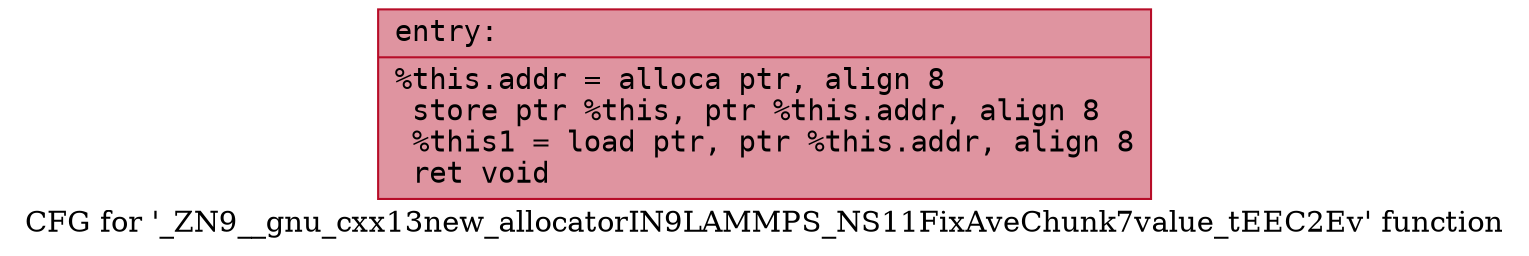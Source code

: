 digraph "CFG for '_ZN9__gnu_cxx13new_allocatorIN9LAMMPS_NS11FixAveChunk7value_tEEC2Ev' function" {
	label="CFG for '_ZN9__gnu_cxx13new_allocatorIN9LAMMPS_NS11FixAveChunk7value_tEEC2Ev' function";

	Node0x5612895784a0 [shape=record,color="#b70d28ff", style=filled, fillcolor="#b70d2870" fontname="Courier",label="{entry:\l|  %this.addr = alloca ptr, align 8\l  store ptr %this, ptr %this.addr, align 8\l  %this1 = load ptr, ptr %this.addr, align 8\l  ret void\l}"];
}
